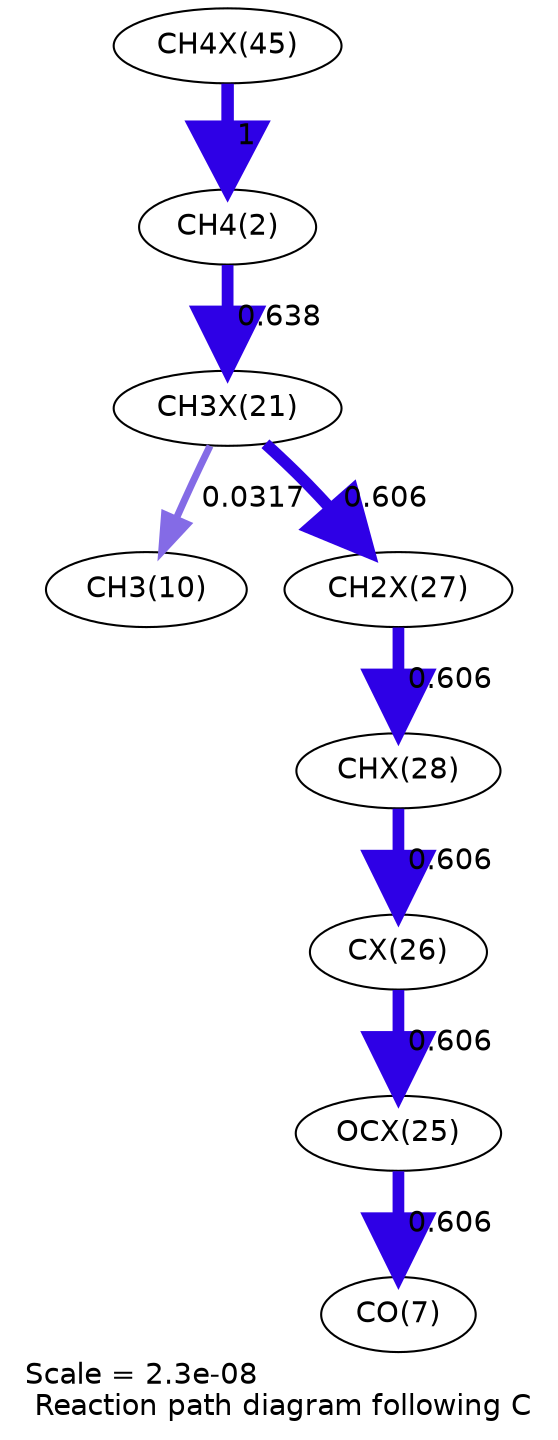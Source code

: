 digraph reaction_paths {
center=1;
s66 -> s4[fontname="Helvetica", penwidth=6, arrowsize=3, color="0.7, 1.5, 0.9"
, label=" 1"];
s4 -> s58[fontname="Helvetica", penwidth=5.66, arrowsize=2.83, color="0.7, 1.14, 0.9"
, label=" 0.638"];
s58 -> s12[fontname="Helvetica", penwidth=3.39, arrowsize=1.7, color="0.7, 0.532, 0.9"
, label=" 0.0317"];
s58 -> s64[fontname="Helvetica", penwidth=5.62, arrowsize=2.81, color="0.7, 1.11, 0.9"
, label=" 0.606"];
s64 -> s65[fontname="Helvetica", penwidth=5.62, arrowsize=2.81, color="0.7, 1.11, 0.9"
, label=" 0.606"];
s65 -> s63[fontname="Helvetica", penwidth=5.62, arrowsize=2.81, color="0.7, 1.11, 0.9"
, label=" 0.606"];
s63 -> s62[fontname="Helvetica", penwidth=5.62, arrowsize=2.81, color="0.7, 1.11, 0.9"
, label=" 0.606"];
s62 -> s9[fontname="Helvetica", penwidth=5.62, arrowsize=2.81, color="0.7, 1.11, 0.9"
, label=" 0.606"];
s4 [ fontname="Helvetica", label="CH4(2)"];
s9 [ fontname="Helvetica", label="CO(7)"];
s12 [ fontname="Helvetica", label="CH3(10)"];
s58 [ fontname="Helvetica", label="CH3X(21)"];
s62 [ fontname="Helvetica", label="OCX(25)"];
s63 [ fontname="Helvetica", label="CX(26)"];
s64 [ fontname="Helvetica", label="CH2X(27)"];
s65 [ fontname="Helvetica", label="CHX(28)"];
s66 [ fontname="Helvetica", label="CH4X(45)"];
 label = "Scale = 2.3e-08\l Reaction path diagram following C";
 fontname = "Helvetica";
}
